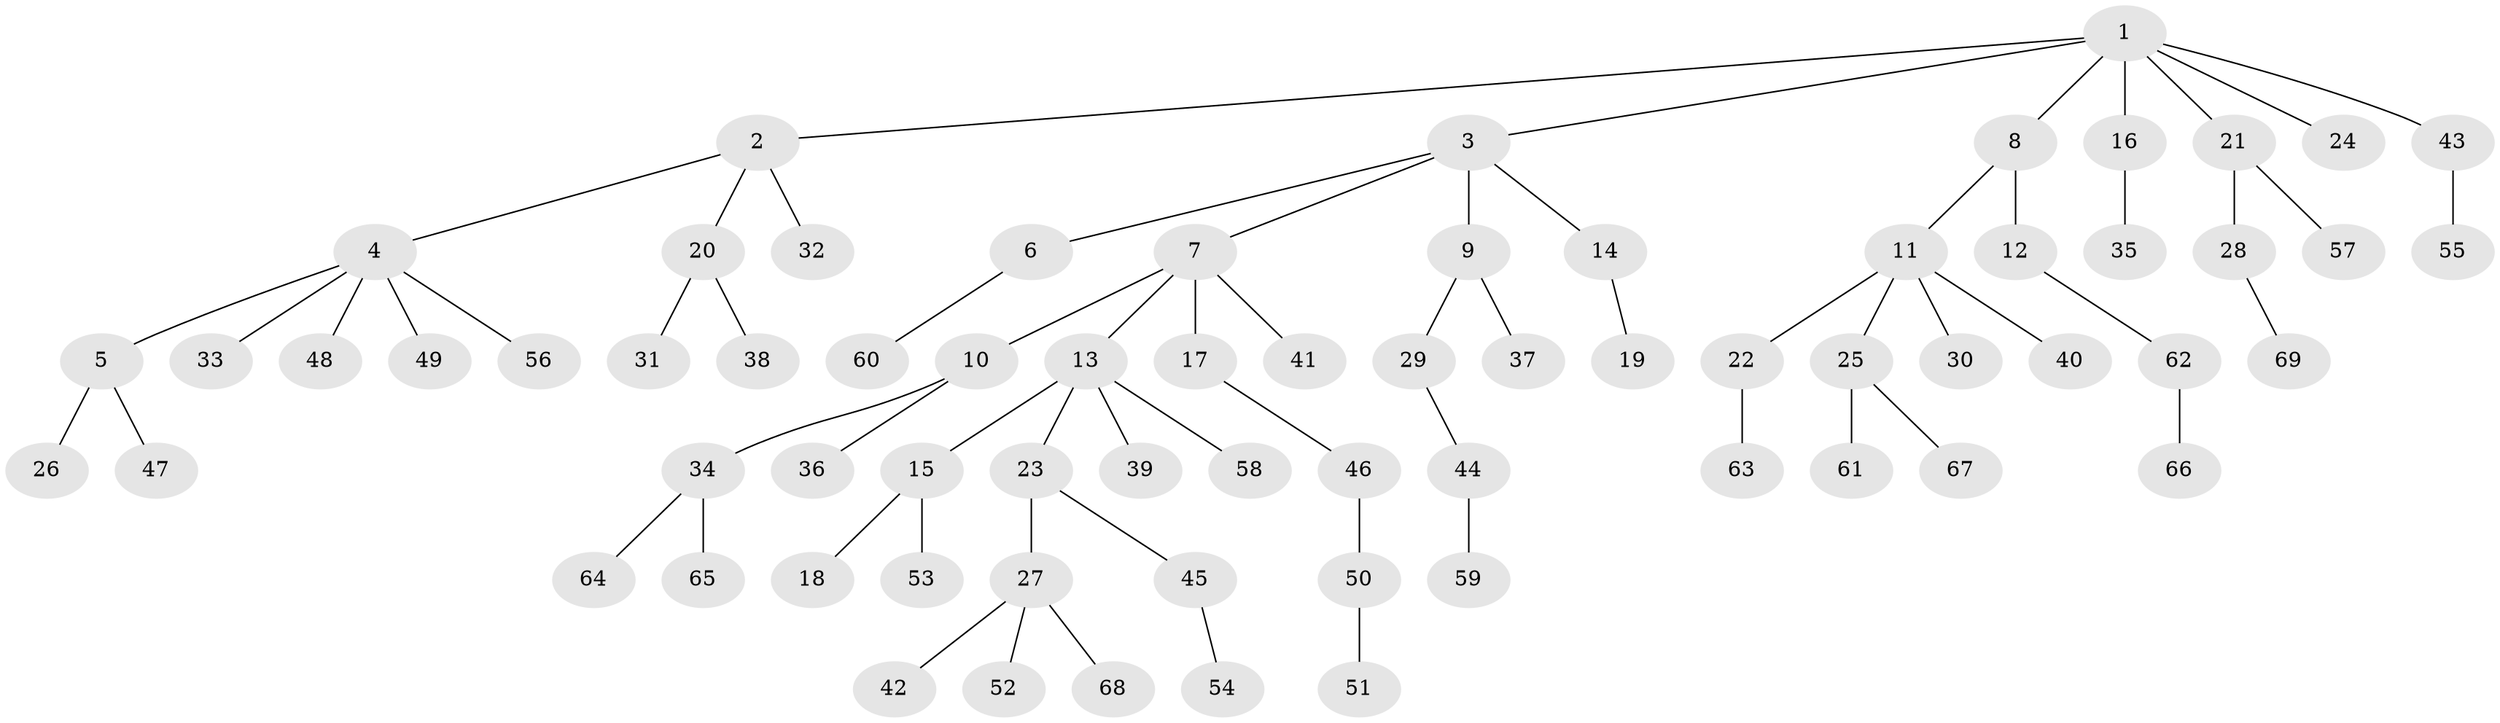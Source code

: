 // coarse degree distribution, {5: 0.047619047619047616, 1: 0.5238095238095238, 6: 0.023809523809523808, 3: 0.09523809523809523, 4: 0.07142857142857142, 2: 0.23809523809523808}
// Generated by graph-tools (version 1.1) at 2025/37/03/04/25 23:37:27]
// undirected, 69 vertices, 68 edges
graph export_dot {
  node [color=gray90,style=filled];
  1;
  2;
  3;
  4;
  5;
  6;
  7;
  8;
  9;
  10;
  11;
  12;
  13;
  14;
  15;
  16;
  17;
  18;
  19;
  20;
  21;
  22;
  23;
  24;
  25;
  26;
  27;
  28;
  29;
  30;
  31;
  32;
  33;
  34;
  35;
  36;
  37;
  38;
  39;
  40;
  41;
  42;
  43;
  44;
  45;
  46;
  47;
  48;
  49;
  50;
  51;
  52;
  53;
  54;
  55;
  56;
  57;
  58;
  59;
  60;
  61;
  62;
  63;
  64;
  65;
  66;
  67;
  68;
  69;
  1 -- 2;
  1 -- 3;
  1 -- 8;
  1 -- 16;
  1 -- 21;
  1 -- 24;
  1 -- 43;
  2 -- 4;
  2 -- 20;
  2 -- 32;
  3 -- 6;
  3 -- 7;
  3 -- 9;
  3 -- 14;
  4 -- 5;
  4 -- 33;
  4 -- 48;
  4 -- 49;
  4 -- 56;
  5 -- 26;
  5 -- 47;
  6 -- 60;
  7 -- 10;
  7 -- 13;
  7 -- 17;
  7 -- 41;
  8 -- 11;
  8 -- 12;
  9 -- 29;
  9 -- 37;
  10 -- 34;
  10 -- 36;
  11 -- 22;
  11 -- 25;
  11 -- 30;
  11 -- 40;
  12 -- 62;
  13 -- 15;
  13 -- 23;
  13 -- 39;
  13 -- 58;
  14 -- 19;
  15 -- 18;
  15 -- 53;
  16 -- 35;
  17 -- 46;
  20 -- 31;
  20 -- 38;
  21 -- 28;
  21 -- 57;
  22 -- 63;
  23 -- 27;
  23 -- 45;
  25 -- 61;
  25 -- 67;
  27 -- 42;
  27 -- 52;
  27 -- 68;
  28 -- 69;
  29 -- 44;
  34 -- 64;
  34 -- 65;
  43 -- 55;
  44 -- 59;
  45 -- 54;
  46 -- 50;
  50 -- 51;
  62 -- 66;
}
